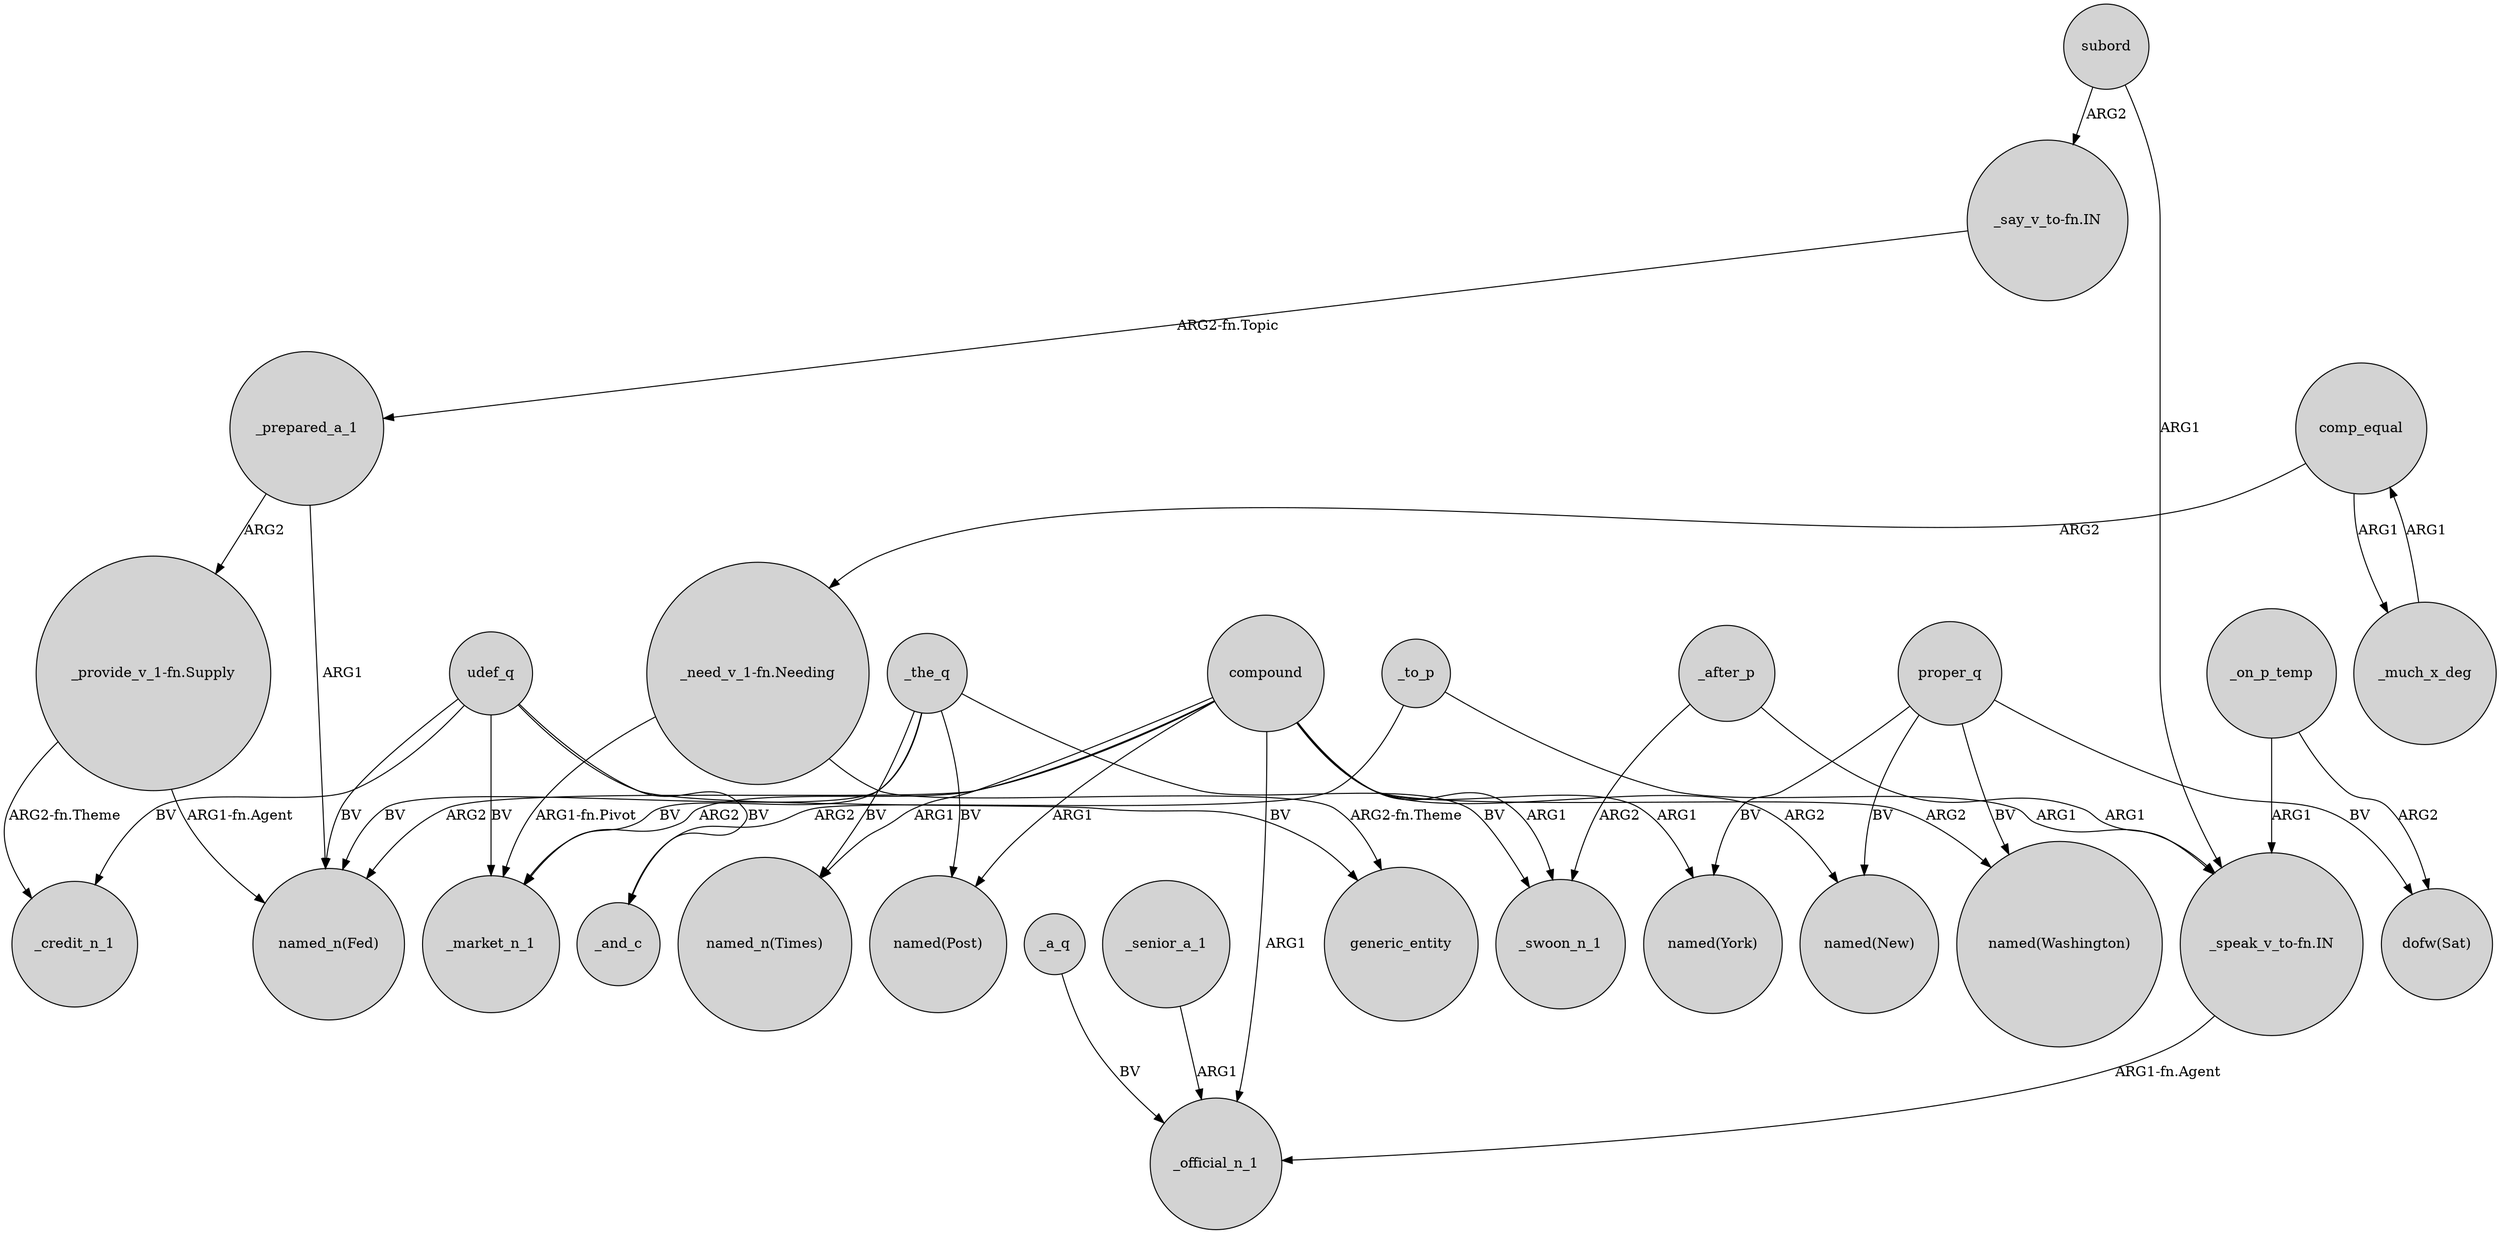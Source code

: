 digraph {
	node [shape=circle style=filled]
	compound -> _market_n_1 [label=ARG2]
	"_need_v_1-fn.Needing" -> generic_entity [label="ARG2-fn.Theme"]
	_the_q -> "named_n(Fed)" [label=BV]
	compound -> "named(New)" [label=ARG2]
	udef_q -> generic_entity [label=BV]
	_to_p -> "_speak_v_to-fn.IN" [label=ARG1]
	_after_p -> "_speak_v_to-fn.IN" [label=ARG1]
	udef_q -> _credit_n_1 [label=BV]
	proper_q -> "named(New)" [label=BV]
	"_speak_v_to-fn.IN" -> _official_n_1 [label="ARG1-fn.Agent"]
	_on_p_temp -> "_speak_v_to-fn.IN" [label=ARG1]
	_much_x_deg -> comp_equal [label=ARG1]
	compound -> "named_n(Fed)" [label=ARG2]
	"_provide_v_1-fn.Supply" -> _credit_n_1 [label="ARG2-fn.Theme"]
	proper_q -> "dofw(Sat)" [label=BV]
	udef_q -> _market_n_1 [label=BV]
	"_say_v_to-fn.IN" -> _prepared_a_1 [label="ARG2-fn.Topic"]
	_after_p -> _swoon_n_1 [label=ARG2]
	_to_p -> _and_c [label=ARG2]
	_prepared_a_1 -> "_provide_v_1-fn.Supply" [label=ARG2]
	proper_q -> "named(Washington)" [label=BV]
	_on_p_temp -> "dofw(Sat)" [label=ARG2]
	_prepared_a_1 -> "named_n(Fed)" [label=ARG1]
	"_need_v_1-fn.Needing" -> _market_n_1 [label="ARG1-fn.Pivot"]
	subord -> "_say_v_to-fn.IN" [label=ARG2]
	compound -> "named(York)" [label=ARG1]
	_a_q -> _official_n_1 [label=BV]
	compound -> _swoon_n_1 [label=ARG1]
	_the_q -> _swoon_n_1 [label=BV]
	comp_equal -> _much_x_deg [label=ARG1]
	compound -> "named_n(Times)" [label=ARG1]
	udef_q -> "named_n(Fed)" [label=BV]
	_senior_a_1 -> _official_n_1 [label=ARG1]
	compound -> _official_n_1 [label=ARG1]
	_the_q -> "named_n(Times)" [label=BV]
	compound -> "named(Washington)" [label=ARG2]
	"_provide_v_1-fn.Supply" -> "named_n(Fed)" [label="ARG1-fn.Agent"]
	_the_q -> "named(Post)" [label=BV]
	subord -> "_speak_v_to-fn.IN" [label=ARG1]
	proper_q -> "named(York)" [label=BV]
	udef_q -> _and_c [label=BV]
	comp_equal -> "_need_v_1-fn.Needing" [label=ARG2]
	_the_q -> _market_n_1 [label=BV]
	compound -> "named(Post)" [label=ARG1]
}
